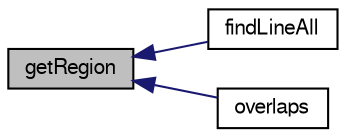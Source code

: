 digraph "getRegion"
{
  bgcolor="transparent";
  edge [fontname="FreeSans",fontsize="10",labelfontname="FreeSans",labelfontsize="10"];
  node [fontname="FreeSans",fontsize="10",shape=record];
  rankdir="LR";
  Node132 [label="getRegion",height=0.2,width=0.4,color="black", fillcolor="grey75", style="filled", fontcolor="black"];
  Node132 -> Node133 [dir="back",color="midnightblue",fontsize="10",style="solid",fontname="FreeSans"];
  Node133 [label="findLineAll",height=0.2,width=0.4,color="black",URL="$a25214.html#a32c00098bc496f0cc93bf1aebc19ee49",tooltip="Get all intersections in order from start to end. "];
  Node132 -> Node134 [dir="back",color="midnightblue",fontsize="10",style="solid",fontname="FreeSans"];
  Node134 [label="overlaps",height=0.2,width=0.4,color="black",URL="$a25214.html#a08f2ea4b6bed9e040b0e13009dfcc7b3",tooltip="Does any part of the surface overlap the supplied bound box? "];
}
